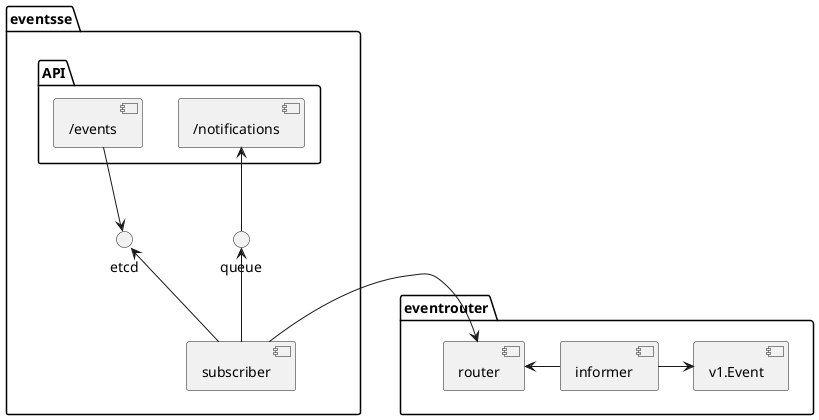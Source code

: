 @startuml
eventsse -[hidden]down- eventrouter


package eventrouter {
  component router
  component informer
  component "v1.Event" as events
}
 
package eventsse {
  component subscriber
  interface etcd
  interface queue

  package API {
    component "/notifications" as publisher
    component "/events" as getter
  }

  publisher-[hidden]l-getter
  getter -d-> etcd
  subscriber -u-> etcd
  subscriber -u-> queue
  publisher <-d-queue

}

subscriber -> router
router <- informer
informer -> events

@enduml